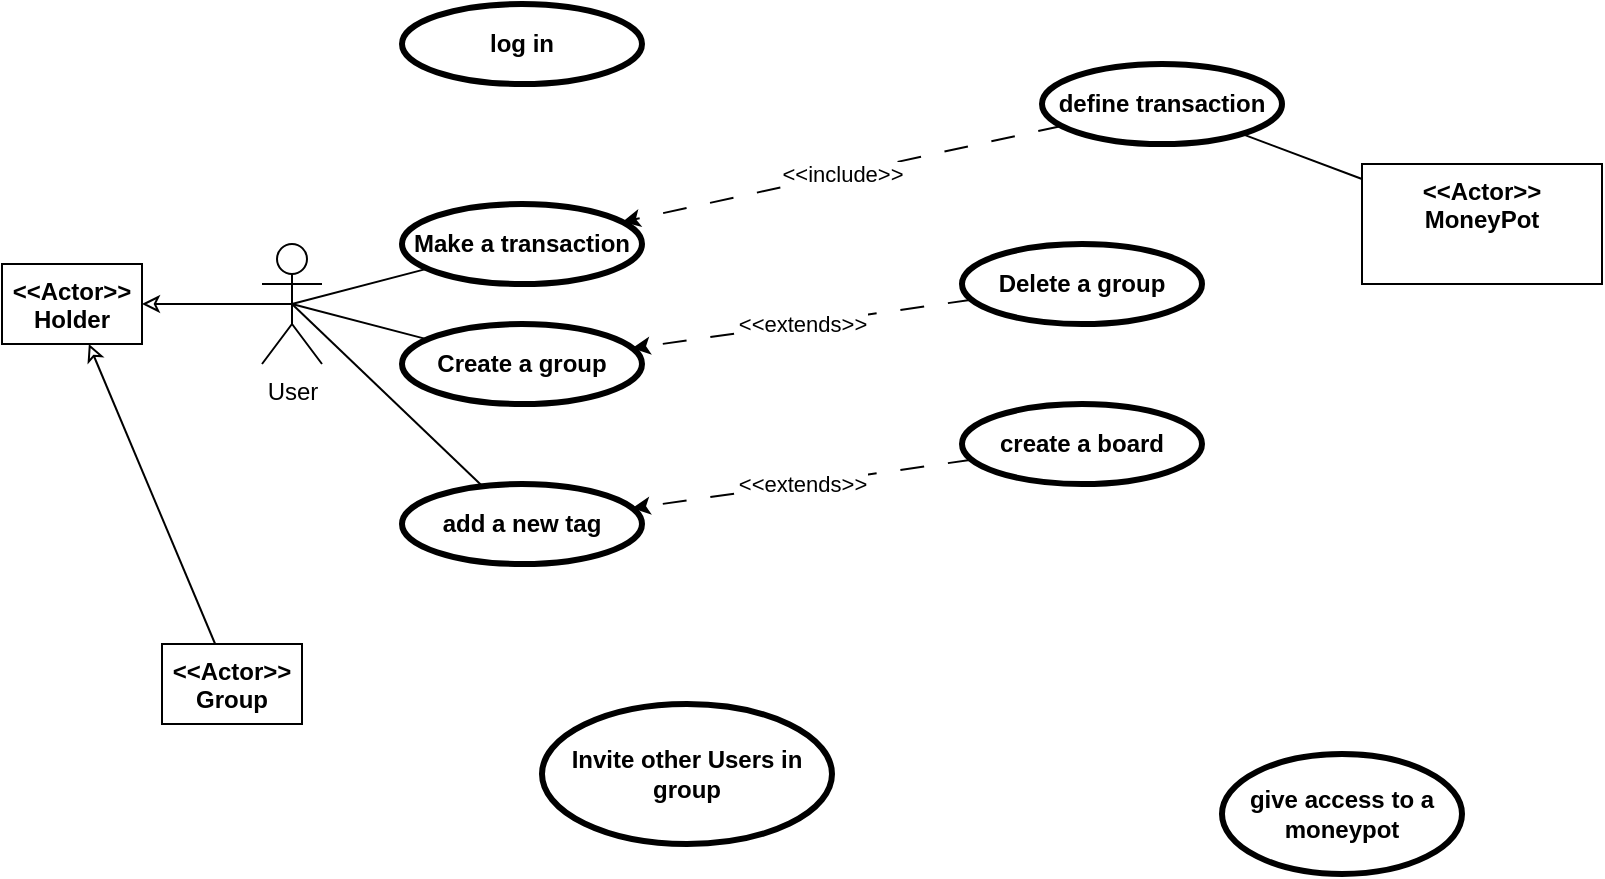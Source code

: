 <mxfile>
    <diagram id="qlF00RTwad3WLCo55j9z" name="Page-1">
        <mxGraphModel dx="1097" dy="597" grid="1" gridSize="10" guides="1" tooltips="1" connect="1" arrows="1" fold="1" page="1" pageScale="1" pageWidth="850" pageHeight="1100" math="0" shadow="0">
            <root>
                <mxCell id="0"/>
                <mxCell id="1" parent="0"/>
                <mxCell id="23" style="edgeStyle=none;html=1;exitX=0.5;exitY=0.5;exitDx=0;exitDy=0;exitPerimeter=0;endArrow=none;endFill=0;" edge="1" parent="1" source="2" target="14">
                    <mxGeometry relative="1" as="geometry"/>
                </mxCell>
                <mxCell id="25" style="edgeStyle=none;html=1;exitX=0.5;exitY=0.5;exitDx=0;exitDy=0;exitPerimeter=0;endArrow=none;endFill=0;" edge="1" parent="1" source="2" target="11">
                    <mxGeometry relative="1" as="geometry"/>
                </mxCell>
                <mxCell id="28" style="edgeStyle=none;html=1;exitX=0.5;exitY=0.5;exitDx=0;exitDy=0;exitPerimeter=0;endArrow=classic;endFill=0;" edge="1" parent="1" source="2" target="29">
                    <mxGeometry relative="1" as="geometry">
                        <mxPoint x="110" y="190" as="targetPoint"/>
                    </mxGeometry>
                </mxCell>
                <mxCell id="2" value="User" style="shape=umlActor;html=1;verticalLabelPosition=bottom;verticalAlign=top;align=center;" vertex="1" parent="1">
                    <mxGeometry x="130" y="160" width="30" height="60" as="geometry"/>
                </mxCell>
                <mxCell id="4" value="log in" style="shape=ellipse;html=1;strokeWidth=3;fontStyle=1;whiteSpace=wrap;align=center;perimeter=ellipsePerimeter;" vertex="1" parent="1">
                    <mxGeometry x="200" y="40" width="120" height="40" as="geometry"/>
                </mxCell>
                <mxCell id="5" value="give access to a moneypot" style="shape=ellipse;html=1;strokeWidth=3;fontStyle=1;whiteSpace=wrap;align=center;perimeter=ellipsePerimeter;" vertex="1" parent="1">
                    <mxGeometry x="610" y="415" width="120" height="60" as="geometry"/>
                </mxCell>
                <mxCell id="6" value="add a new tag" style="shape=ellipse;html=1;strokeWidth=3;fontStyle=1;whiteSpace=wrap;align=center;perimeter=ellipsePerimeter;" vertex="1" parent="1">
                    <mxGeometry x="200" y="280" width="120" height="40" as="geometry"/>
                </mxCell>
                <mxCell id="7" value="create a board" style="shape=ellipse;html=1;strokeWidth=3;fontStyle=1;whiteSpace=wrap;align=center;perimeter=ellipsePerimeter;" vertex="1" parent="1">
                    <mxGeometry x="480" y="240" width="120" height="40" as="geometry"/>
                </mxCell>
                <mxCell id="11" value="Create a group" style="shape=ellipse;html=1;strokeWidth=3;fontStyle=1;whiteSpace=wrap;align=center;perimeter=ellipsePerimeter;" vertex="1" parent="1">
                    <mxGeometry x="200" y="200" width="120" height="40" as="geometry"/>
                </mxCell>
                <mxCell id="12" value="Delete a group" style="shape=ellipse;html=1;strokeWidth=3;fontStyle=1;whiteSpace=wrap;align=center;perimeter=ellipsePerimeter;" vertex="1" parent="1">
                    <mxGeometry x="480" y="160" width="120" height="40" as="geometry"/>
                </mxCell>
                <mxCell id="13" value="Invite other Users in group" style="shape=ellipse;html=1;strokeWidth=3;fontStyle=1;whiteSpace=wrap;align=center;perimeter=ellipsePerimeter;" vertex="1" parent="1">
                    <mxGeometry x="270" y="390" width="145" height="70" as="geometry"/>
                </mxCell>
                <mxCell id="16" value="&amp;lt;&amp;lt;include&amp;gt;&amp;gt;" style="edgeStyle=none;html=1;dashed=1;dashPattern=12 12;" edge="1" parent="1" source="15" target="14">
                    <mxGeometry relative="1" as="geometry">
                        <mxPoint x="500" y="160" as="targetPoint"/>
                    </mxGeometry>
                </mxCell>
                <mxCell id="14" value="Make a transaction" style="shape=ellipse;html=1;strokeWidth=3;fontStyle=1;whiteSpace=wrap;align=center;perimeter=ellipsePerimeter;" vertex="1" parent="1">
                    <mxGeometry x="200" y="140" width="120" height="40" as="geometry"/>
                </mxCell>
                <mxCell id="15" value="define transaction" style="shape=ellipse;html=1;strokeWidth=3;fontStyle=1;whiteSpace=wrap;align=center;perimeter=ellipsePerimeter;" vertex="1" parent="1">
                    <mxGeometry x="520" y="70" width="120" height="40" as="geometry"/>
                </mxCell>
                <mxCell id="21" value="&amp;lt;&amp;lt;Actor&amp;gt;&amp;gt;&lt;br&gt;MoneyPot" style="shape=rect;html=1;verticalAlign=top;fontStyle=1;whiteSpace=wrap;align=center;" vertex="1" parent="1">
                    <mxGeometry x="680" y="120" width="120" height="60" as="geometry"/>
                </mxCell>
                <mxCell id="22" value="" style="edgeStyle=none;html=1;endArrow=none;endFill=0;" edge="1" parent="1" source="21" target="15">
                    <mxGeometry relative="1" as="geometry">
                        <mxPoint x="290.0" y="260" as="sourcePoint"/>
                        <mxPoint x="452.193" y="338.979" as="targetPoint"/>
                    </mxGeometry>
                </mxCell>
                <mxCell id="29" value="&amp;lt;&amp;lt;Actor&amp;gt;&amp;gt;&lt;br&gt;Holder" style="shape=rect;html=1;verticalAlign=top;fontStyle=1;whiteSpace=wrap;align=center;" vertex="1" parent="1">
                    <mxGeometry y="170" width="70" height="40" as="geometry"/>
                </mxCell>
                <mxCell id="30" value="&amp;lt;&amp;lt;Actor&amp;gt;&amp;gt;&lt;br style=&quot;border-color: var(--border-color);&quot;&gt;Group" style="shape=rect;html=1;verticalAlign=top;fontStyle=1;whiteSpace=wrap;align=center;" vertex="1" parent="1">
                    <mxGeometry x="80" y="360" width="70" height="40" as="geometry"/>
                </mxCell>
                <mxCell id="31" style="edgeStyle=none;html=1;endArrow=classic;endFill=0;" edge="1" parent="1" source="30" target="29">
                    <mxGeometry relative="1" as="geometry">
                        <mxPoint x="155" y="200" as="sourcePoint"/>
                        <mxPoint x="80.0" y="200" as="targetPoint"/>
                    </mxGeometry>
                </mxCell>
                <mxCell id="34" value="&amp;lt;&amp;lt;extends&amp;gt;&amp;gt;" style="edgeStyle=none;html=1;dashed=1;dashPattern=12 12;" edge="1" parent="1" source="7" target="6">
                    <mxGeometry relative="1" as="geometry">
                        <mxPoint x="321.244" y="149.597" as="sourcePoint"/>
                        <mxPoint x="380" y="350" as="targetPoint"/>
                    </mxGeometry>
                </mxCell>
                <mxCell id="35" value="&amp;lt;&amp;lt;extends&amp;gt;&amp;gt;" style="edgeStyle=none;html=1;dashed=1;dashPattern=12 12;" edge="1" parent="1" source="12" target="11">
                    <mxGeometry relative="1" as="geometry">
                        <mxPoint x="536.003" y="115.9" as="sourcePoint"/>
                        <mxPoint x="321.236" y="159.593" as="targetPoint"/>
                    </mxGeometry>
                </mxCell>
                <mxCell id="36" style="edgeStyle=none;html=1;exitX=0.5;exitY=0.5;exitDx=0;exitDy=0;exitPerimeter=0;endArrow=none;endFill=0;" edge="1" parent="1" source="2" target="6">
                    <mxGeometry relative="1" as="geometry">
                        <mxPoint x="155" y="200" as="sourcePoint"/>
                        <mxPoint x="222.624" y="217.728" as="targetPoint"/>
                    </mxGeometry>
                </mxCell>
            </root>
        </mxGraphModel>
    </diagram>
</mxfile>